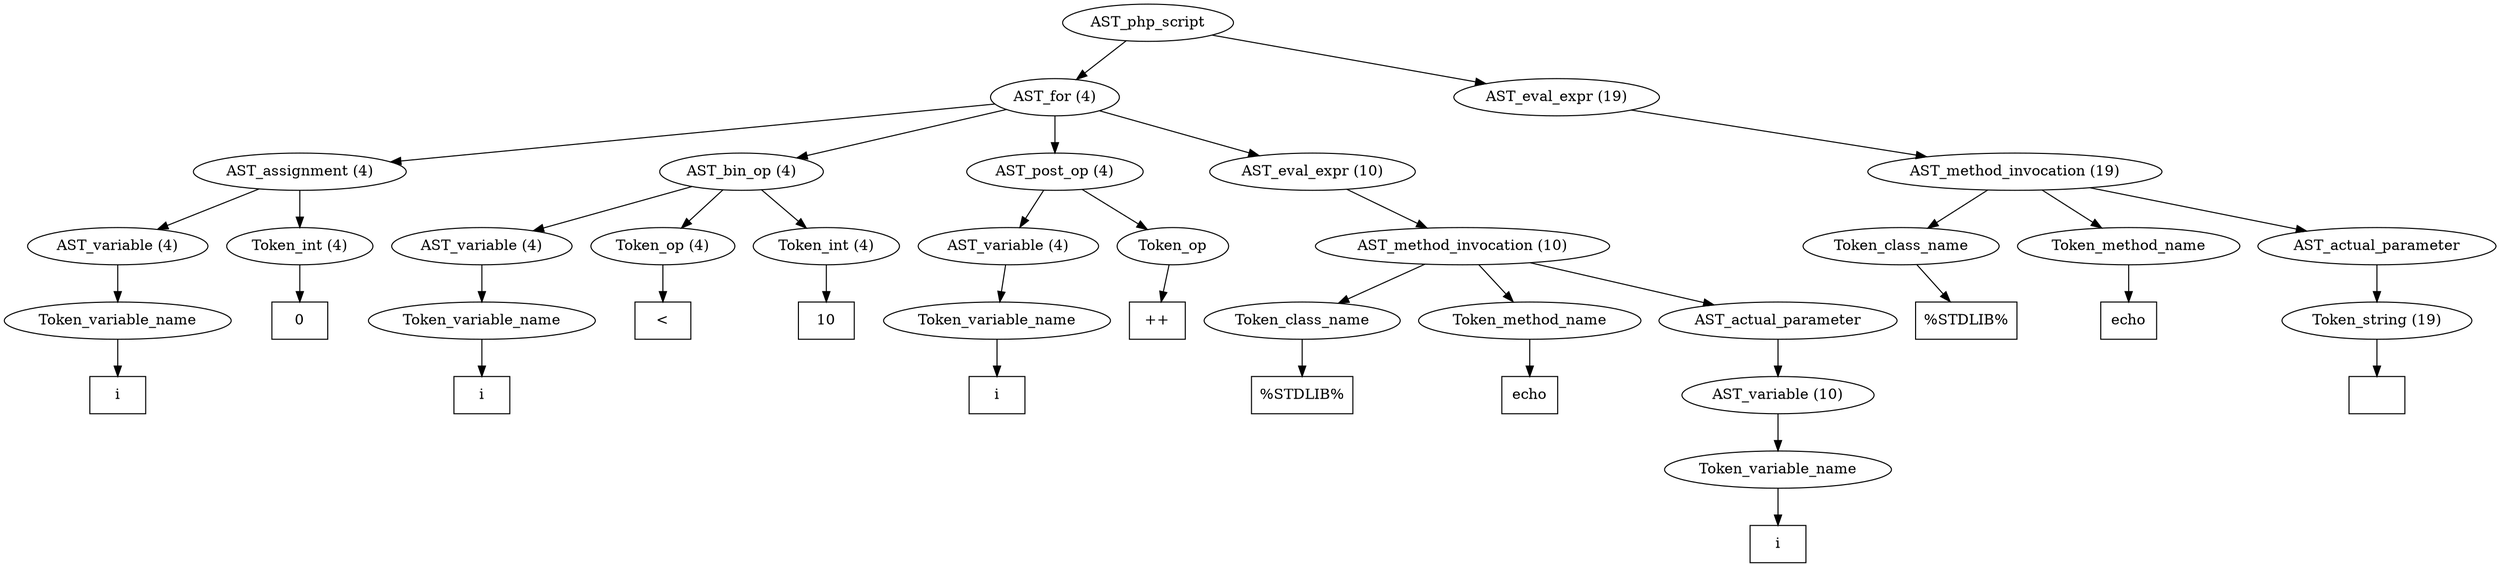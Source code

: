 /*
 * AST in dot format generated by phc -- the PHP compiler
 */

digraph AST {
node_0 [label="AST_php_script"];
node_1 [label="AST_for (4)"];
node_2 [label="AST_assignment (4)"];
node_3 [label="AST_variable (4)"];
node_4 [label="Token_variable_name"];
node_5 [label="i", shape=box]
node_4 -> node_5;
node_3 -> node_4;
node_6 [label="Token_int (4)"];
node_7 [label="0", shape=box]
node_6 -> node_7;
node_2 -> node_6;
node_2 -> node_3;
node_8 [label="AST_bin_op (4)"];
node_9 [label="AST_variable (4)"];
node_10 [label="Token_variable_name"];
node_11 [label="i", shape=box]
node_10 -> node_11;
node_9 -> node_10;
node_12 [label="Token_op (4)"];
node_13 [label="<", shape=box]
node_12 -> node_13;
node_14 [label="Token_int (4)"];
node_15 [label="10", shape=box]
node_14 -> node_15;
node_8 -> node_14;
node_8 -> node_12;
node_8 -> node_9;
node_16 [label="AST_post_op (4)"];
node_17 [label="AST_variable (4)"];
node_18 [label="Token_variable_name"];
node_19 [label="i", shape=box]
node_18 -> node_19;
node_17 -> node_18;
node_20 [label="Token_op"];
node_21 [label="++", shape=box]
node_20 -> node_21;
node_16 -> node_20;
node_16 -> node_17;
node_22 [label="AST_eval_expr (10)"];
node_23 [label="AST_method_invocation (10)"];
node_24 [label="Token_class_name"];
node_25 [label="%STDLIB%", shape=box]
node_24 -> node_25;
node_26 [label="Token_method_name"];
node_27 [label="echo", shape=box]
node_26 -> node_27;
node_28 [label="AST_actual_parameter"];
node_29 [label="AST_variable (10)"];
node_30 [label="Token_variable_name"];
node_31 [label="i", shape=box]
node_30 -> node_31;
node_29 -> node_30;
node_28 -> node_29;
node_23 -> node_28;
node_23 -> node_26;
node_23 -> node_24;
node_22 -> node_23;
node_1 -> node_22;
node_1 -> node_16;
node_1 -> node_8;
node_1 -> node_2;
node_32 [label="AST_eval_expr (19)"];
node_33 [label="AST_method_invocation (19)"];
node_34 [label="Token_class_name"];
node_35 [label="%STDLIB%", shape=box]
node_34 -> node_35;
node_36 [label="Token_method_name"];
node_37 [label="echo", shape=box]
node_36 -> node_37;
node_38 [label="AST_actual_parameter"];
node_39 [label="Token_string (19)"];
node_40 [label="", shape=box]
node_39 -> node_40;
node_38 -> node_39;
node_33 -> node_38;
node_33 -> node_36;
node_33 -> node_34;
node_32 -> node_33;
node_0 -> node_32;
node_0 -> node_1;
}
